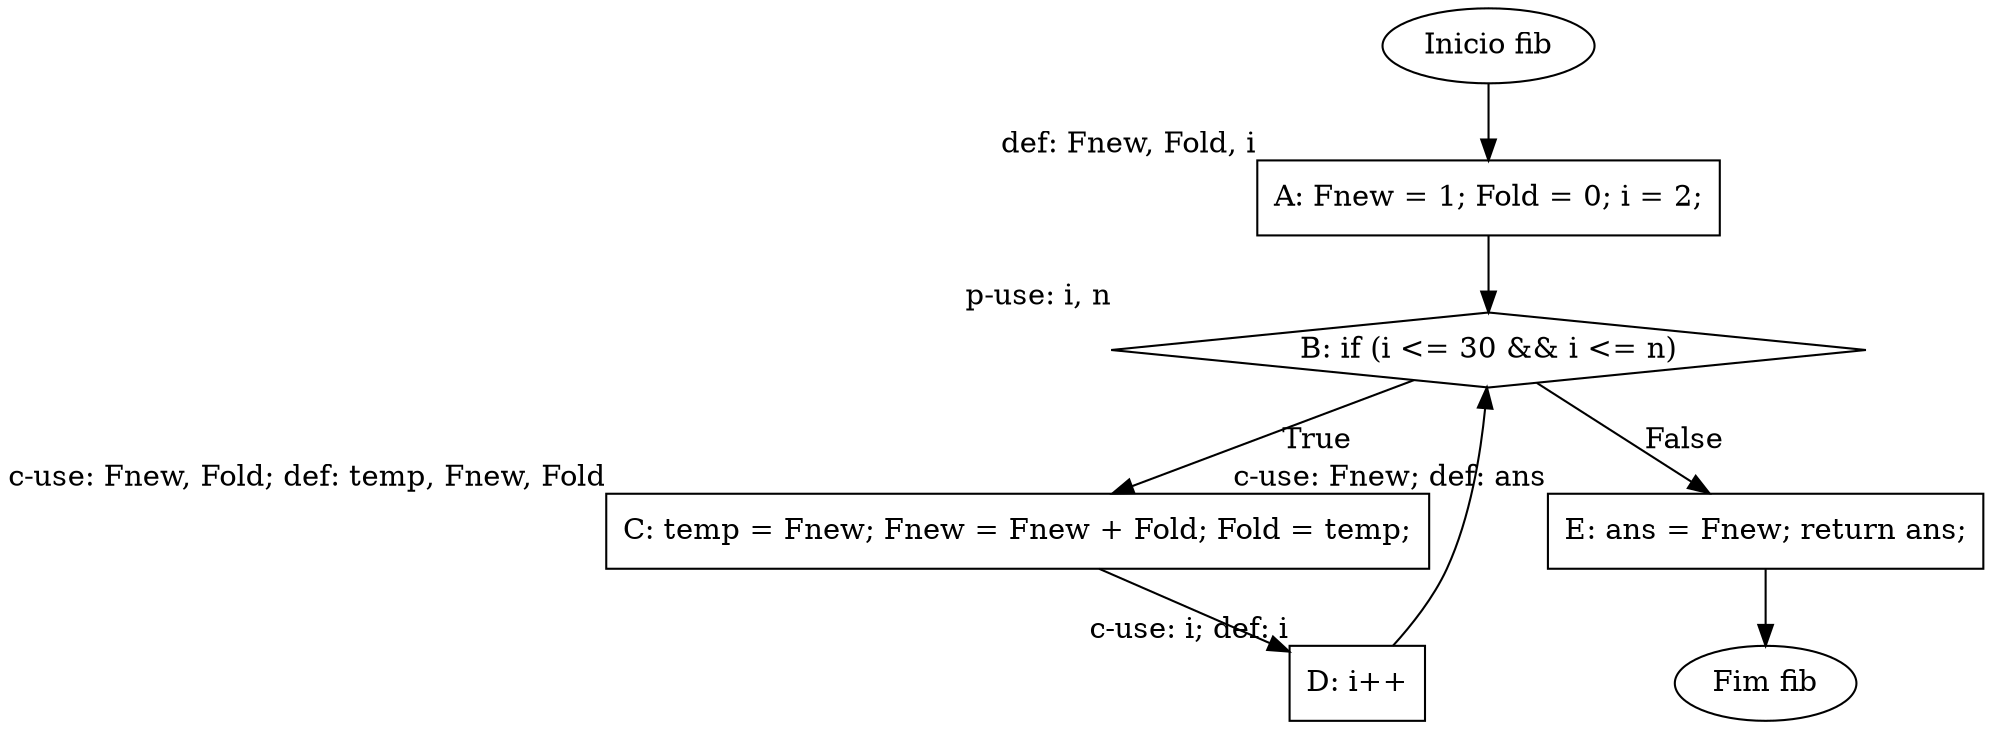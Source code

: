 digraph fib {
    rankdir=TB;
    node [shape=box];
    start [label="Inicio fib", shape=ellipse];
    end [label="Fim fib", shape=ellipse];

    A [label="A: Fnew = 1; Fold = 0; i = 2;", xlabel="def: Fnew, Fold, i"];
    B [label="B: if (i <= 30 && i <= n)", shape=diamond, xlabel="p-use: i, n"];
    C [label="C: temp = Fnew; Fnew = Fnew + Fold; Fold = temp;", xlabel="c-use: Fnew, Fold; def: temp, Fnew, Fold"];
    D [label="D: i++", xlabel="c-use: i; def: i"];
    E [label="E: ans = Fnew; return ans;", xlabel="c-use: Fnew; def: ans"];

    start -> A;
    A -> B;
    B -> C [label="True"];
    B -> E [label="False"];
    C -> D;
    D -> B;
    E -> end;
}